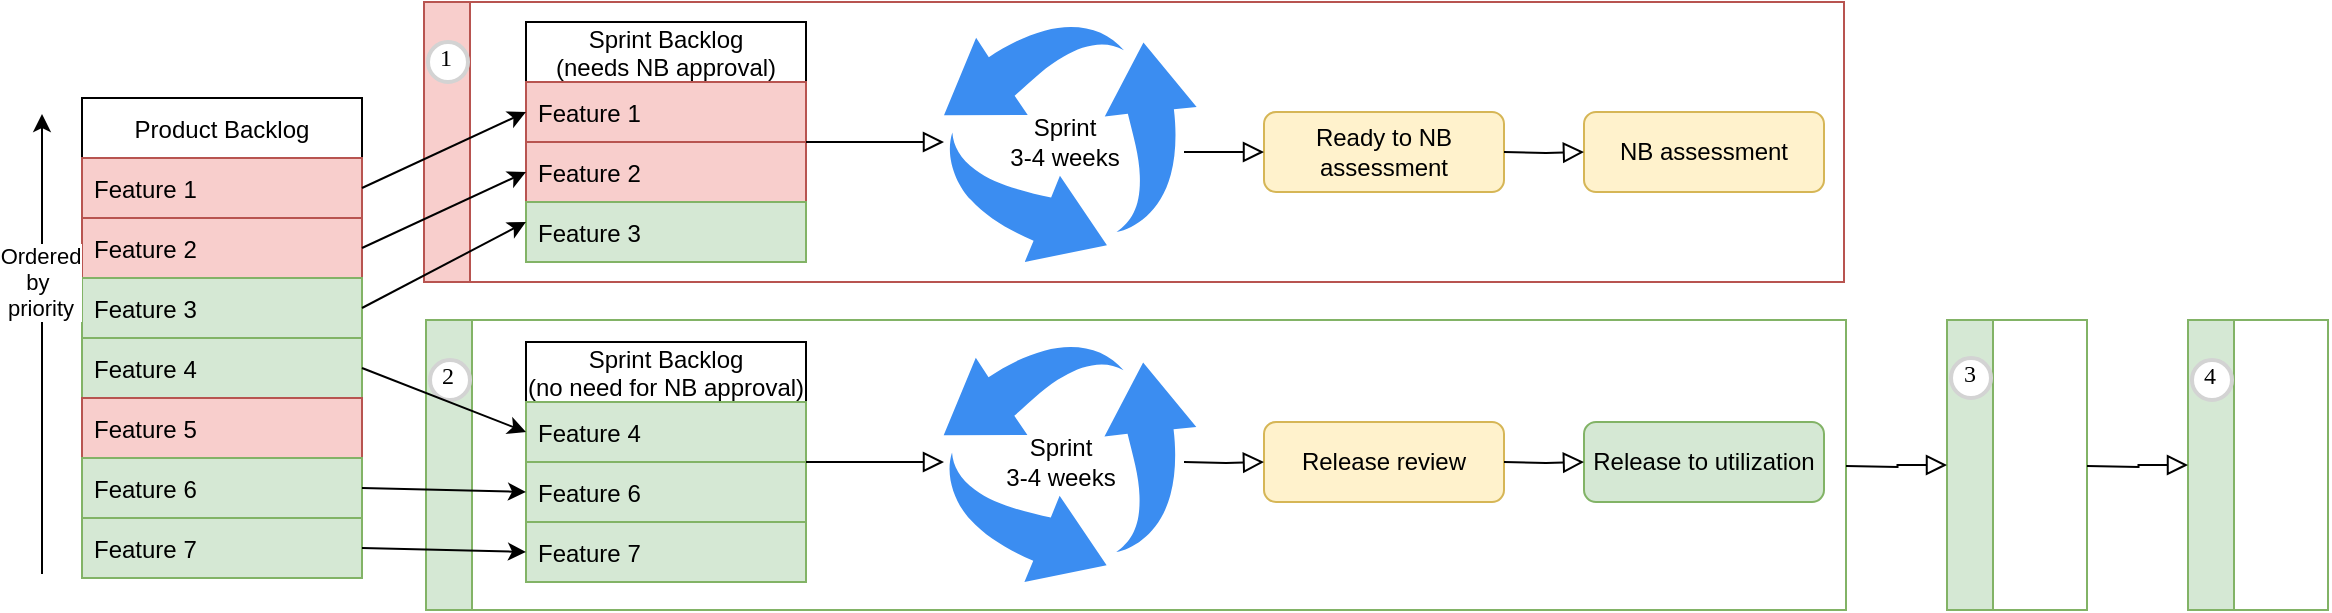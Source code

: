 <mxfile version="16.2.6" type="github">
  <diagram id="C5RBs43oDa-KdzZeNtuy" name="Page-1">
    <mxGraphModel dx="1423" dy="342" grid="1" gridSize="10" guides="1" tooltips="1" connect="1" arrows="1" fold="1" page="1" pageScale="1" pageWidth="827" pageHeight="1169" math="0" shadow="0">
      <root>
        <mxCell id="WIyWlLk6GJQsqaUBKTNV-0" />
        <mxCell id="WIyWlLk6GJQsqaUBKTNV-1" parent="WIyWlLk6GJQsqaUBKTNV-0" />
        <mxCell id="2EqcD_uXoQMtrZzEr0Fk-52" value="" style="swimlane;horizontal=0;fillColor=#d5e8d4;strokeColor=#82b366;" vertex="1" parent="WIyWlLk6GJQsqaUBKTNV-1">
          <mxGeometry x="-457" y="189" width="710" height="145" as="geometry" />
        </mxCell>
        <mxCell id="2EqcD_uXoQMtrZzEr0Fk-53" value="2" style="ellipse;whiteSpace=wrap;html=1;aspect=fixed;strokeWidth=2;fontFamily=Tahoma;spacingBottom=4;spacingRight=2;strokeColor=#d3d3d3;" vertex="1" parent="2EqcD_uXoQMtrZzEr0Fk-52">
          <mxGeometry x="2" y="20" width="20" height="20" as="geometry" />
        </mxCell>
        <mxCell id="2EqcD_uXoQMtrZzEr0Fk-50" value="" style="swimlane;horizontal=0;fillColor=#d5e8d4;strokeColor=#82b366;" vertex="1" parent="WIyWlLk6GJQsqaUBKTNV-1">
          <mxGeometry x="303.5" y="189" width="70" height="145" as="geometry" />
        </mxCell>
        <mxCell id="2EqcD_uXoQMtrZzEr0Fk-45" value="3" style="ellipse;whiteSpace=wrap;html=1;aspect=fixed;strokeWidth=2;fontFamily=Tahoma;spacingBottom=4;spacingRight=2;strokeColor=#d3d3d3;" vertex="1" parent="2EqcD_uXoQMtrZzEr0Fk-50">
          <mxGeometry x="2" y="19" width="20" height="20" as="geometry" />
        </mxCell>
        <mxCell id="2EqcD_uXoQMtrZzEr0Fk-48" value="" style="swimlane;horizontal=0;fillColor=#f8cecc;strokeColor=#b85450;" vertex="1" parent="WIyWlLk6GJQsqaUBKTNV-1">
          <mxGeometry x="-458" y="30" width="710" height="140" as="geometry" />
        </mxCell>
        <mxCell id="2EqcD_uXoQMtrZzEr0Fk-42" value="1" style="ellipse;whiteSpace=wrap;html=1;aspect=fixed;strokeWidth=2;fontFamily=Tahoma;spacingBottom=4;spacingRight=2;strokeColor=#d3d3d3;" vertex="1" parent="2EqcD_uXoQMtrZzEr0Fk-48">
          <mxGeometry x="2" y="20" width="20" height="20" as="geometry" />
        </mxCell>
        <mxCell id="WIyWlLk6GJQsqaUBKTNV-7" value="Ready to NB assessment" style="rounded=1;whiteSpace=wrap;html=1;fontSize=12;glass=0;strokeWidth=1;shadow=0;fillColor=#fff2cc;strokeColor=#d6b656;" parent="WIyWlLk6GJQsqaUBKTNV-1" vertex="1">
          <mxGeometry x="-38" y="85" width="120" height="40" as="geometry" />
        </mxCell>
        <mxCell id="2EqcD_uXoQMtrZzEr0Fk-0" value="Product Backlog" style="swimlane;fontStyle=0;childLayout=stackLayout;horizontal=1;startSize=30;horizontalStack=0;resizeParent=1;resizeParentMax=0;resizeLast=0;collapsible=1;marginBottom=0;" vertex="1" parent="WIyWlLk6GJQsqaUBKTNV-1">
          <mxGeometry x="-629" y="78" width="140" height="240" as="geometry">
            <mxRectangle x="20" y="180" width="120" height="30" as="alternateBounds" />
          </mxGeometry>
        </mxCell>
        <mxCell id="2EqcD_uXoQMtrZzEr0Fk-1" value="Feature 1" style="text;strokeColor=#b85450;fillColor=#f8cecc;align=left;verticalAlign=middle;spacingLeft=4;spacingRight=4;overflow=hidden;points=[[0,0.5],[1,0.5]];portConstraint=eastwest;rotatable=0;" vertex="1" parent="2EqcD_uXoQMtrZzEr0Fk-0">
          <mxGeometry y="30" width="140" height="30" as="geometry" />
        </mxCell>
        <mxCell id="2EqcD_uXoQMtrZzEr0Fk-2" value="Feature 2" style="text;strokeColor=#b85450;fillColor=#f8cecc;align=left;verticalAlign=middle;spacingLeft=4;spacingRight=4;overflow=hidden;points=[[0,0.5],[1,0.5]];portConstraint=eastwest;rotatable=0;" vertex="1" parent="2EqcD_uXoQMtrZzEr0Fk-0">
          <mxGeometry y="60" width="140" height="30" as="geometry" />
        </mxCell>
        <mxCell id="2EqcD_uXoQMtrZzEr0Fk-3" value="Feature 3" style="text;strokeColor=#82b366;fillColor=#d5e8d4;align=left;verticalAlign=middle;spacingLeft=4;spacingRight=4;overflow=hidden;points=[[0,0.5],[1,0.5]];portConstraint=eastwest;rotatable=0;" vertex="1" parent="2EqcD_uXoQMtrZzEr0Fk-0">
          <mxGeometry y="90" width="140" height="30" as="geometry" />
        </mxCell>
        <mxCell id="2EqcD_uXoQMtrZzEr0Fk-6" value="Feature 4" style="text;strokeColor=#82b366;fillColor=#d5e8d4;align=left;verticalAlign=middle;spacingLeft=4;spacingRight=4;overflow=hidden;points=[[0,0.5],[1,0.5]];portConstraint=eastwest;rotatable=0;" vertex="1" parent="2EqcD_uXoQMtrZzEr0Fk-0">
          <mxGeometry y="120" width="140" height="30" as="geometry" />
        </mxCell>
        <mxCell id="2EqcD_uXoQMtrZzEr0Fk-7" value="Feature 5" style="text;strokeColor=#b85450;fillColor=#f8cecc;align=left;verticalAlign=middle;spacingLeft=4;spacingRight=4;overflow=hidden;points=[[0,0.5],[1,0.5]];portConstraint=eastwest;rotatable=0;" vertex="1" parent="2EqcD_uXoQMtrZzEr0Fk-0">
          <mxGeometry y="150" width="140" height="30" as="geometry" />
        </mxCell>
        <mxCell id="2EqcD_uXoQMtrZzEr0Fk-8" value="Feature 6" style="text;strokeColor=#82b366;fillColor=#d5e8d4;align=left;verticalAlign=middle;spacingLeft=4;spacingRight=4;overflow=hidden;points=[[0,0.5],[1,0.5]];portConstraint=eastwest;rotatable=0;" vertex="1" parent="2EqcD_uXoQMtrZzEr0Fk-0">
          <mxGeometry y="180" width="140" height="30" as="geometry" />
        </mxCell>
        <mxCell id="2EqcD_uXoQMtrZzEr0Fk-18" value="Feature 7" style="text;strokeColor=#82b366;fillColor=#d5e8d4;align=left;verticalAlign=middle;spacingLeft=4;spacingRight=4;overflow=hidden;points=[[0,0.5],[1,0.5]];portConstraint=eastwest;rotatable=0;" vertex="1" parent="2EqcD_uXoQMtrZzEr0Fk-0">
          <mxGeometry y="210" width="140" height="30" as="geometry" />
        </mxCell>
        <mxCell id="2EqcD_uXoQMtrZzEr0Fk-10" value="Sprint Backlog&#xa;(needs NB approval)" style="swimlane;fontStyle=0;childLayout=stackLayout;horizontal=1;startSize=30;horizontalStack=0;resizeParent=1;resizeParentMax=0;resizeLast=0;collapsible=1;marginBottom=0;" vertex="1" parent="WIyWlLk6GJQsqaUBKTNV-1">
          <mxGeometry x="-407" y="40" width="140" height="120" as="geometry" />
        </mxCell>
        <mxCell id="2EqcD_uXoQMtrZzEr0Fk-11" value="Feature 1" style="text;strokeColor=#b85450;fillColor=#f8cecc;align=left;verticalAlign=middle;spacingLeft=4;spacingRight=4;overflow=hidden;points=[[0,0.5],[1,0.5]];portConstraint=eastwest;rotatable=0;" vertex="1" parent="2EqcD_uXoQMtrZzEr0Fk-10">
          <mxGeometry y="30" width="140" height="30" as="geometry" />
        </mxCell>
        <mxCell id="2EqcD_uXoQMtrZzEr0Fk-12" value="Feature 2" style="text;strokeColor=#b85450;fillColor=#f8cecc;align=left;verticalAlign=middle;spacingLeft=4;spacingRight=4;overflow=hidden;points=[[0,0.5],[1,0.5]];portConstraint=eastwest;rotatable=0;" vertex="1" parent="2EqcD_uXoQMtrZzEr0Fk-10">
          <mxGeometry y="60" width="140" height="30" as="geometry" />
        </mxCell>
        <mxCell id="2EqcD_uXoQMtrZzEr0Fk-13" value="Feature 3" style="text;strokeColor=#82b366;fillColor=#d5e8d4;align=left;verticalAlign=middle;spacingLeft=4;spacingRight=4;overflow=hidden;points=[[0,0.5],[1,0.5]];portConstraint=eastwest;rotatable=0;" vertex="1" parent="2EqcD_uXoQMtrZzEr0Fk-10">
          <mxGeometry y="90" width="140" height="30" as="geometry" />
        </mxCell>
        <mxCell id="2EqcD_uXoQMtrZzEr0Fk-14" value="Sprint Backlog&#xa;(no need for NB approval)" style="swimlane;fontStyle=0;childLayout=stackLayout;horizontal=1;startSize=30;horizontalStack=0;resizeParent=1;resizeParentMax=0;resizeLast=0;collapsible=1;marginBottom=0;" vertex="1" parent="WIyWlLk6GJQsqaUBKTNV-1">
          <mxGeometry x="-407" y="200" width="140" height="120" as="geometry" />
        </mxCell>
        <mxCell id="2EqcD_uXoQMtrZzEr0Fk-15" value="Feature 4" style="text;strokeColor=#82b366;fillColor=#d5e8d4;align=left;verticalAlign=middle;spacingLeft=4;spacingRight=4;overflow=hidden;points=[[0,0.5],[1,0.5]];portConstraint=eastwest;rotatable=0;" vertex="1" parent="2EqcD_uXoQMtrZzEr0Fk-14">
          <mxGeometry y="30" width="140" height="30" as="geometry" />
        </mxCell>
        <mxCell id="2EqcD_uXoQMtrZzEr0Fk-16" value="Feature 6" style="text;strokeColor=#82b366;fillColor=#d5e8d4;align=left;verticalAlign=middle;spacingLeft=4;spacingRight=4;overflow=hidden;points=[[0,0.5],[1,0.5]];portConstraint=eastwest;rotatable=0;" vertex="1" parent="2EqcD_uXoQMtrZzEr0Fk-14">
          <mxGeometry y="60" width="140" height="30" as="geometry" />
        </mxCell>
        <mxCell id="2EqcD_uXoQMtrZzEr0Fk-19" value="Feature 7" style="text;strokeColor=#82b366;fillColor=#d5e8d4;align=left;verticalAlign=middle;spacingLeft=4;spacingRight=4;overflow=hidden;points=[[0,0.5],[1,0.5]];portConstraint=eastwest;rotatable=0;" vertex="1" parent="2EqcD_uXoQMtrZzEr0Fk-14">
          <mxGeometry y="90" width="140" height="30" as="geometry" />
        </mxCell>
        <mxCell id="2EqcD_uXoQMtrZzEr0Fk-20" value="" style="endArrow=classic;html=1;rounded=0;entryX=0;entryY=0.5;entryDx=0;entryDy=0;exitX=1;exitY=0.5;exitDx=0;exitDy=0;" edge="1" parent="WIyWlLk6GJQsqaUBKTNV-1" source="2EqcD_uXoQMtrZzEr0Fk-1" target="2EqcD_uXoQMtrZzEr0Fk-11">
          <mxGeometry width="50" height="50" relative="1" as="geometry">
            <mxPoint x="-487" y="100" as="sourcePoint" />
            <mxPoint x="-437" y="100" as="targetPoint" />
          </mxGeometry>
        </mxCell>
        <mxCell id="2EqcD_uXoQMtrZzEr0Fk-21" value="" style="endArrow=classic;html=1;rounded=0;entryX=0;entryY=0.5;entryDx=0;entryDy=0;exitX=1;exitY=0.5;exitDx=0;exitDy=0;" edge="1" parent="WIyWlLk6GJQsqaUBKTNV-1" source="2EqcD_uXoQMtrZzEr0Fk-2" target="2EqcD_uXoQMtrZzEr0Fk-12">
          <mxGeometry width="50" height="50" relative="1" as="geometry">
            <mxPoint x="-477" y="160" as="sourcePoint" />
            <mxPoint x="-397" y="95" as="targetPoint" />
          </mxGeometry>
        </mxCell>
        <mxCell id="2EqcD_uXoQMtrZzEr0Fk-22" value="" style="endArrow=classic;html=1;rounded=0;exitX=1;exitY=0.5;exitDx=0;exitDy=0;" edge="1" parent="WIyWlLk6GJQsqaUBKTNV-1" source="2EqcD_uXoQMtrZzEr0Fk-3">
          <mxGeometry width="50" height="50" relative="1" as="geometry">
            <mxPoint x="-487" y="200" as="sourcePoint" />
            <mxPoint x="-407" y="140" as="targetPoint" />
          </mxGeometry>
        </mxCell>
        <mxCell id="2EqcD_uXoQMtrZzEr0Fk-23" value="" style="endArrow=classic;html=1;rounded=0;entryX=0;entryY=0.5;entryDx=0;entryDy=0;exitX=1;exitY=0.5;exitDx=0;exitDy=0;" edge="1" parent="WIyWlLk6GJQsqaUBKTNV-1" source="2EqcD_uXoQMtrZzEr0Fk-6" target="2EqcD_uXoQMtrZzEr0Fk-15">
          <mxGeometry width="50" height="50" relative="1" as="geometry">
            <mxPoint x="-457" y="180" as="sourcePoint" />
            <mxPoint x="-377" y="115" as="targetPoint" />
          </mxGeometry>
        </mxCell>
        <mxCell id="2EqcD_uXoQMtrZzEr0Fk-24" value="" style="endArrow=classic;html=1;rounded=0;entryX=0;entryY=0.5;entryDx=0;entryDy=0;exitX=1;exitY=0.5;exitDx=0;exitDy=0;" edge="1" parent="WIyWlLk6GJQsqaUBKTNV-1" source="2EqcD_uXoQMtrZzEr0Fk-8" target="2EqcD_uXoQMtrZzEr0Fk-16">
          <mxGeometry width="50" height="50" relative="1" as="geometry">
            <mxPoint x="-477" y="245" as="sourcePoint" />
            <mxPoint x="-397" y="255" as="targetPoint" />
          </mxGeometry>
        </mxCell>
        <mxCell id="2EqcD_uXoQMtrZzEr0Fk-25" value="" style="endArrow=classic;html=1;rounded=0;entryX=0;entryY=0.5;entryDx=0;entryDy=0;exitX=1;exitY=0.5;exitDx=0;exitDy=0;" edge="1" parent="WIyWlLk6GJQsqaUBKTNV-1" source="2EqcD_uXoQMtrZzEr0Fk-18" target="2EqcD_uXoQMtrZzEr0Fk-19">
          <mxGeometry width="50" height="50" relative="1" as="geometry">
            <mxPoint x="-487" y="280" as="sourcePoint" />
            <mxPoint x="-397" y="285" as="targetPoint" />
          </mxGeometry>
        </mxCell>
        <mxCell id="2EqcD_uXoQMtrZzEr0Fk-26" value="" style="endArrow=classic;html=1;rounded=0;" edge="1" parent="WIyWlLk6GJQsqaUBKTNV-1">
          <mxGeometry width="50" height="50" relative="1" as="geometry">
            <mxPoint x="-649" y="316" as="sourcePoint" />
            <mxPoint x="-649" y="86" as="targetPoint" />
          </mxGeometry>
        </mxCell>
        <mxCell id="2EqcD_uXoQMtrZzEr0Fk-27" value="Ordered&lt;br&gt;by&amp;nbsp;&lt;br&gt;priority" style="edgeLabel;html=1;align=center;verticalAlign=middle;resizable=0;points=[];" vertex="1" connectable="0" parent="2EqcD_uXoQMtrZzEr0Fk-26">
          <mxGeometry x="0.27" y="1" relative="1" as="geometry">
            <mxPoint as="offset" />
          </mxGeometry>
        </mxCell>
        <mxCell id="2EqcD_uXoQMtrZzEr0Fk-28" value="" style="sketch=0;html=1;aspect=fixed;strokeColor=none;shadow=0;align=center;verticalAlign=top;fillColor=#3B8DF1;shape=mxgraph.gcp2.arrow_cycle;flipH=1;" vertex="1" parent="WIyWlLk6GJQsqaUBKTNV-1">
          <mxGeometry x="-198" y="40" width="126.32" height="120" as="geometry" />
        </mxCell>
        <mxCell id="2EqcD_uXoQMtrZzEr0Fk-29" value="Sprint&lt;br&gt;3-4 weeks" style="text;html=1;align=center;verticalAlign=middle;resizable=0;points=[];autosize=1;strokeColor=none;fillColor=none;" vertex="1" parent="WIyWlLk6GJQsqaUBKTNV-1">
          <mxGeometry x="-173" y="85" width="70" height="30" as="geometry" />
        </mxCell>
        <mxCell id="2EqcD_uXoQMtrZzEr0Fk-30" value="" style="sketch=0;html=1;aspect=fixed;strokeColor=none;shadow=0;align=center;verticalAlign=top;fillColor=#3B8DF1;shape=mxgraph.gcp2.arrow_cycle;flipH=1;" vertex="1" parent="WIyWlLk6GJQsqaUBKTNV-1">
          <mxGeometry x="-198.16" y="200" width="126.32" height="120" as="geometry" />
        </mxCell>
        <mxCell id="2EqcD_uXoQMtrZzEr0Fk-31" value="Sprint&lt;br&gt;3-4 weeks" style="text;html=1;align=center;verticalAlign=middle;resizable=0;points=[];autosize=1;strokeColor=none;fillColor=none;" vertex="1" parent="WIyWlLk6GJQsqaUBKTNV-1">
          <mxGeometry x="-175" y="245" width="70" height="30" as="geometry" />
        </mxCell>
        <mxCell id="2EqcD_uXoQMtrZzEr0Fk-32" value="" style="rounded=0;html=1;jettySize=auto;orthogonalLoop=1;fontSize=11;endArrow=block;endFill=0;endSize=8;strokeWidth=1;shadow=0;labelBackgroundColor=none;edgeStyle=orthogonalEdgeStyle;exitX=1;exitY=0.5;exitDx=0;exitDy=0;" edge="1" parent="WIyWlLk6GJQsqaUBKTNV-1" source="2EqcD_uXoQMtrZzEr0Fk-10">
          <mxGeometry relative="1" as="geometry">
            <mxPoint x="142" y="70" as="sourcePoint" />
            <mxPoint x="-198" y="100" as="targetPoint" />
          </mxGeometry>
        </mxCell>
        <mxCell id="2EqcD_uXoQMtrZzEr0Fk-33" value="" style="rounded=0;html=1;jettySize=auto;orthogonalLoop=1;fontSize=11;endArrow=block;endFill=0;endSize=8;strokeWidth=1;shadow=0;labelBackgroundColor=none;edgeStyle=orthogonalEdgeStyle;exitX=1;exitY=0.5;exitDx=0;exitDy=0;" edge="1" parent="WIyWlLk6GJQsqaUBKTNV-1" source="2EqcD_uXoQMtrZzEr0Fk-14">
          <mxGeometry relative="1" as="geometry">
            <mxPoint x="-257" y="110" as="sourcePoint" />
            <mxPoint x="-198" y="260" as="targetPoint" />
          </mxGeometry>
        </mxCell>
        <mxCell id="2EqcD_uXoQMtrZzEr0Fk-35" value="" style="rounded=0;html=1;jettySize=auto;orthogonalLoop=1;fontSize=11;endArrow=block;endFill=0;endSize=8;strokeWidth=1;shadow=0;labelBackgroundColor=none;edgeStyle=orthogonalEdgeStyle;entryX=0;entryY=0.5;entryDx=0;entryDy=0;exitX=0.05;exitY=0.542;exitDx=0;exitDy=0;exitPerimeter=0;" edge="1" parent="WIyWlLk6GJQsqaUBKTNV-1" source="2EqcD_uXoQMtrZzEr0Fk-28" target="WIyWlLk6GJQsqaUBKTNV-7">
          <mxGeometry relative="1" as="geometry">
            <mxPoint x="-58" y="100" as="sourcePoint" />
            <mxPoint x="-188" y="110" as="targetPoint" />
          </mxGeometry>
        </mxCell>
        <mxCell id="2EqcD_uXoQMtrZzEr0Fk-36" value="NB assessment" style="rounded=1;whiteSpace=wrap;html=1;fontSize=12;glass=0;strokeWidth=1;shadow=0;fillColor=#fff2cc;strokeColor=#d6b656;" vertex="1" parent="WIyWlLk6GJQsqaUBKTNV-1">
          <mxGeometry x="122" y="85" width="120" height="40" as="geometry" />
        </mxCell>
        <mxCell id="2EqcD_uXoQMtrZzEr0Fk-37" value="" style="rounded=0;html=1;jettySize=auto;orthogonalLoop=1;fontSize=11;endArrow=block;endFill=0;endSize=8;strokeWidth=1;shadow=0;labelBackgroundColor=none;edgeStyle=orthogonalEdgeStyle;entryX=0;entryY=0.5;entryDx=0;entryDy=0;exitX=0.05;exitY=0.542;exitDx=0;exitDy=0;exitPerimeter=0;" edge="1" parent="WIyWlLk6GJQsqaUBKTNV-1" target="2EqcD_uXoQMtrZzEr0Fk-36">
          <mxGeometry relative="1" as="geometry">
            <mxPoint x="82.004" y="105.04" as="sourcePoint" />
            <mxPoint x="-28" y="110" as="targetPoint" />
          </mxGeometry>
        </mxCell>
        <mxCell id="2EqcD_uXoQMtrZzEr0Fk-38" value="Release review" style="rounded=1;whiteSpace=wrap;html=1;fontSize=12;glass=0;strokeWidth=1;shadow=0;fillColor=#fff2cc;strokeColor=#d6b656;" vertex="1" parent="WIyWlLk6GJQsqaUBKTNV-1">
          <mxGeometry x="-38" y="240" width="120" height="40" as="geometry" />
        </mxCell>
        <mxCell id="2EqcD_uXoQMtrZzEr0Fk-39" value="" style="rounded=0;html=1;jettySize=auto;orthogonalLoop=1;fontSize=11;endArrow=block;endFill=0;endSize=8;strokeWidth=1;shadow=0;labelBackgroundColor=none;edgeStyle=orthogonalEdgeStyle;entryX=0;entryY=0.5;entryDx=0;entryDy=0;exitX=0.05;exitY=0.542;exitDx=0;exitDy=0;exitPerimeter=0;" edge="1" parent="WIyWlLk6GJQsqaUBKTNV-1" target="2EqcD_uXoQMtrZzEr0Fk-38">
          <mxGeometry relative="1" as="geometry">
            <mxPoint x="-77.996" y="260.04" as="sourcePoint" />
            <mxPoint x="-188" y="265" as="targetPoint" />
          </mxGeometry>
        </mxCell>
        <mxCell id="2EqcD_uXoQMtrZzEr0Fk-40" value="Release to utilization" style="rounded=1;whiteSpace=wrap;html=1;fontSize=12;glass=0;strokeWidth=1;shadow=0;fillColor=#d5e8d4;strokeColor=#82b366;" vertex="1" parent="WIyWlLk6GJQsqaUBKTNV-1">
          <mxGeometry x="122" y="240" width="120" height="40" as="geometry" />
        </mxCell>
        <mxCell id="2EqcD_uXoQMtrZzEr0Fk-41" value="" style="rounded=0;html=1;jettySize=auto;orthogonalLoop=1;fontSize=11;endArrow=block;endFill=0;endSize=8;strokeWidth=1;shadow=0;labelBackgroundColor=none;edgeStyle=orthogonalEdgeStyle;entryX=0;entryY=0.5;entryDx=0;entryDy=0;exitX=0.05;exitY=0.542;exitDx=0;exitDy=0;exitPerimeter=0;" edge="1" parent="WIyWlLk6GJQsqaUBKTNV-1" target="2EqcD_uXoQMtrZzEr0Fk-40">
          <mxGeometry relative="1" as="geometry">
            <mxPoint x="82.004" y="260.04" as="sourcePoint" />
            <mxPoint x="-28" y="265" as="targetPoint" />
          </mxGeometry>
        </mxCell>
        <mxCell id="2EqcD_uXoQMtrZzEr0Fk-55" value="" style="rounded=0;html=1;jettySize=auto;orthogonalLoop=1;fontSize=11;endArrow=block;endFill=0;endSize=8;strokeWidth=1;shadow=0;labelBackgroundColor=none;edgeStyle=orthogonalEdgeStyle;entryX=0;entryY=0.5;entryDx=0;entryDy=0;" edge="1" parent="WIyWlLk6GJQsqaUBKTNV-1" target="2EqcD_uXoQMtrZzEr0Fk-50">
          <mxGeometry relative="1" as="geometry">
            <mxPoint x="253" y="262" as="sourcePoint" />
            <mxPoint x="123" y="259" as="targetPoint" />
          </mxGeometry>
        </mxCell>
        <mxCell id="2EqcD_uXoQMtrZzEr0Fk-56" value="" style="swimlane;horizontal=0;fillColor=#d5e8d4;strokeColor=#82b366;" vertex="1" parent="WIyWlLk6GJQsqaUBKTNV-1">
          <mxGeometry x="424" y="189" width="70" height="145" as="geometry" />
        </mxCell>
        <mxCell id="2EqcD_uXoQMtrZzEr0Fk-59" value="4" style="ellipse;whiteSpace=wrap;html=1;aspect=fixed;strokeWidth=2;fontFamily=Tahoma;spacingBottom=4;spacingRight=2;strokeColor=#d3d3d3;" vertex="1" parent="2EqcD_uXoQMtrZzEr0Fk-56">
          <mxGeometry x="2" y="20" width="20" height="20" as="geometry" />
        </mxCell>
        <mxCell id="2EqcD_uXoQMtrZzEr0Fk-58" value="" style="rounded=0;html=1;jettySize=auto;orthogonalLoop=1;fontSize=11;endArrow=block;endFill=0;endSize=8;strokeWidth=1;shadow=0;labelBackgroundColor=none;edgeStyle=orthogonalEdgeStyle;entryX=0;entryY=0.5;entryDx=0;entryDy=0;" edge="1" parent="WIyWlLk6GJQsqaUBKTNV-1" target="2EqcD_uXoQMtrZzEr0Fk-56">
          <mxGeometry relative="1" as="geometry">
            <mxPoint x="373.5" y="262" as="sourcePoint" />
            <mxPoint x="243.5" y="259" as="targetPoint" />
          </mxGeometry>
        </mxCell>
      </root>
    </mxGraphModel>
  </diagram>
</mxfile>
